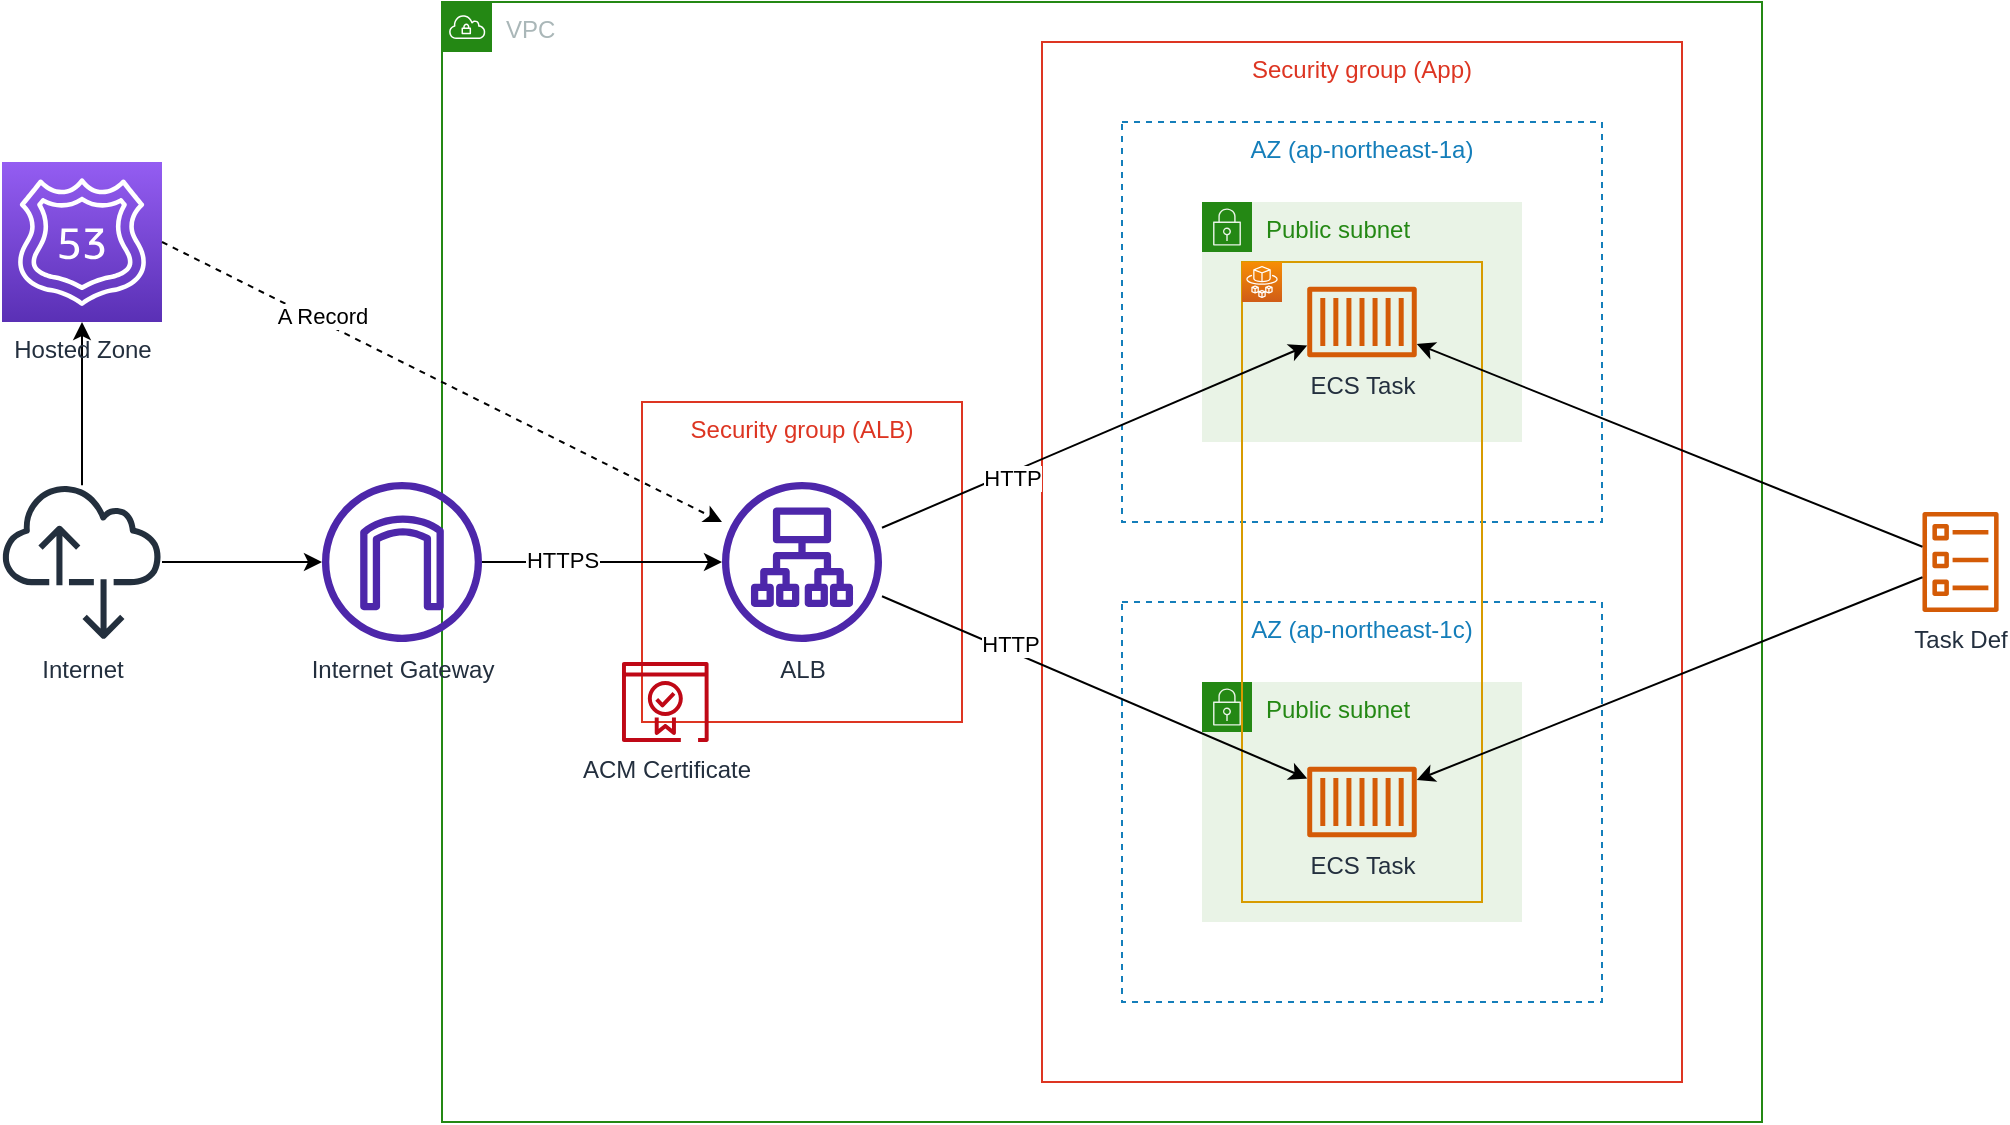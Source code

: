 <mxfile version="16.0.2" type="device" pages="2"><diagram id="Fsip5EUO0kGZI9dFaYrg" name="ecs-alb-basic-architecture"><mxGraphModel dx="1106" dy="997" grid="1" gridSize="10" guides="1" tooltips="1" connect="1" arrows="1" fold="1" page="1" pageScale="1" pageWidth="1169" pageHeight="827" math="0" shadow="0"><root><mxCell id="0"/><mxCell id="1" parent="0"/><mxCell id="QJ1Sk9s5tQomJcxEshfD-1" value="VPC" style="points=[[0,0],[0.25,0],[0.5,0],[0.75,0],[1,0],[1,0.25],[1,0.5],[1,0.75],[1,1],[0.75,1],[0.5,1],[0.25,1],[0,1],[0,0.75],[0,0.5],[0,0.25]];outlineConnect=0;gradientColor=none;html=1;whiteSpace=wrap;fontSize=12;fontStyle=0;container=1;pointerEvents=0;collapsible=0;recursiveResize=0;shape=mxgraph.aws4.group;grIcon=mxgraph.aws4.group_vpc;strokeColor=#248814;fillColor=none;verticalAlign=top;align=left;spacingLeft=30;fontColor=#AAB7B8;dashed=0;" parent="1" vertex="1"><mxGeometry x="260" y="120" width="660" height="560" as="geometry"/></mxCell><mxCell id="QJ1Sk9s5tQomJcxEshfD-10" value="Security group (ALB)" style="fillColor=none;strokeColor=#DD3522;verticalAlign=top;fontStyle=0;fontColor=#DD3522;" parent="QJ1Sk9s5tQomJcxEshfD-1" vertex="1"><mxGeometry x="100" y="200" width="160" height="160" as="geometry"/></mxCell><mxCell id="QJ1Sk9s5tQomJcxEshfD-9" value="Security group (App)" style="fillColor=none;strokeColor=#DD3522;verticalAlign=top;fontStyle=0;fontColor=#DD3522;" parent="QJ1Sk9s5tQomJcxEshfD-1" vertex="1"><mxGeometry x="300" y="20" width="320" height="520" as="geometry"/></mxCell><mxCell id="QJ1Sk9s5tQomJcxEshfD-17" value="AZ (ap-northeast-1c)" style="fillColor=none;strokeColor=#147EBA;dashed=1;verticalAlign=top;fontStyle=0;fontColor=#147EBA;" parent="QJ1Sk9s5tQomJcxEshfD-1" vertex="1"><mxGeometry x="340" y="300" width="240" height="200" as="geometry"/></mxCell><mxCell id="QJ1Sk9s5tQomJcxEshfD-15" value="Public subnet" style="points=[[0,0],[0.25,0],[0.5,0],[0.75,0],[1,0],[1,0.25],[1,0.5],[1,0.75],[1,1],[0.75,1],[0.5,1],[0.25,1],[0,1],[0,0.75],[0,0.5],[0,0.25]];outlineConnect=0;gradientColor=none;html=1;whiteSpace=wrap;fontSize=12;fontStyle=0;container=1;pointerEvents=0;collapsible=0;recursiveResize=0;shape=mxgraph.aws4.group;grIcon=mxgraph.aws4.group_security_group;grStroke=0;strokeColor=#248814;fillColor=#E9F3E6;verticalAlign=top;align=left;spacingLeft=30;fontColor=#248814;dashed=0;" parent="QJ1Sk9s5tQomJcxEshfD-1" vertex="1"><mxGeometry x="380" y="340" width="160" height="120" as="geometry"/></mxCell><mxCell id="QJ1Sk9s5tQomJcxEshfD-16" value="ECS Task" style="sketch=0;outlineConnect=0;fontColor=#232F3E;gradientColor=none;fillColor=#D45B07;strokeColor=none;dashed=0;verticalLabelPosition=bottom;verticalAlign=top;align=center;html=1;fontSize=12;fontStyle=0;aspect=fixed;pointerEvents=1;shape=mxgraph.aws4.container_1;" parent="QJ1Sk9s5tQomJcxEshfD-15" vertex="1"><mxGeometry x="52.61" y="42.31" width="54.77" height="35.37" as="geometry"/></mxCell><mxCell id="QJ1Sk9s5tQomJcxEshfD-13" value="AZ (ap-northeast-1a)" style="fillColor=none;strokeColor=#147EBA;dashed=1;verticalAlign=top;fontStyle=0;fontColor=#147EBA;" parent="QJ1Sk9s5tQomJcxEshfD-1" vertex="1"><mxGeometry x="340" y="60" width="240" height="200" as="geometry"/></mxCell><mxCell id="QJ1Sk9s5tQomJcxEshfD-5" value="Public subnet" style="points=[[0,0],[0.25,0],[0.5,0],[0.75,0],[1,0],[1,0.25],[1,0.5],[1,0.75],[1,1],[0.75,1],[0.5,1],[0.25,1],[0,1],[0,0.75],[0,0.5],[0,0.25]];outlineConnect=0;gradientColor=none;html=1;whiteSpace=wrap;fontSize=12;fontStyle=0;container=1;pointerEvents=0;collapsible=0;recursiveResize=0;shape=mxgraph.aws4.group;grIcon=mxgraph.aws4.group_security_group;grStroke=0;strokeColor=#248814;fillColor=#E9F3E6;verticalAlign=top;align=left;spacingLeft=30;fontColor=#248814;dashed=0;" parent="QJ1Sk9s5tQomJcxEshfD-1" vertex="1"><mxGeometry x="380" y="100" width="160" height="120" as="geometry"/></mxCell><mxCell id="ewftRKtSqcJExHA1y1CK-12" value="ACM Certificate" style="sketch=0;outlineConnect=0;fontColor=#232F3E;gradientColor=none;fillColor=#BF0816;strokeColor=none;dashed=0;verticalLabelPosition=bottom;verticalAlign=top;align=center;html=1;fontSize=12;fontStyle=0;aspect=fixed;pointerEvents=1;shape=mxgraph.aws4.certificate_manager_2;" parent="QJ1Sk9s5tQomJcxEshfD-1" vertex="1"><mxGeometry x="90" y="330" width="43.33" height="40" as="geometry"/></mxCell><mxCell id="QJ1Sk9s5tQomJcxEshfD-14" value="ECS Task" style="sketch=0;outlineConnect=0;fontColor=#232F3E;gradientColor=none;fillColor=#D45B07;strokeColor=none;dashed=0;verticalLabelPosition=bottom;verticalAlign=top;align=center;html=1;fontSize=12;fontStyle=0;aspect=fixed;pointerEvents=1;shape=mxgraph.aws4.container_1;" parent="QJ1Sk9s5tQomJcxEshfD-1" vertex="1"><mxGeometry x="432.61" y="142.31" width="54.77" height="35.37" as="geometry"/></mxCell><mxCell id="ewftRKtSqcJExHA1y1CK-3" value="" style="fillColor=none;strokeColor=#d79b00;verticalAlign=top;fontStyle=0;" parent="QJ1Sk9s5tQomJcxEshfD-1" vertex="1"><mxGeometry x="400" y="130" width="120" height="320" as="geometry"/></mxCell><mxCell id="ewftRKtSqcJExHA1y1CK-4" value="" style="sketch=0;points=[[0,0,0],[0.25,0,0],[0.5,0,0],[0.75,0,0],[1,0,0],[0,1,0],[0.25,1,0],[0.5,1,0],[0.75,1,0],[1,1,0],[0,0.25,0],[0,0.5,0],[0,0.75,0],[1,0.25,0],[1,0.5,0],[1,0.75,0]];outlineConnect=0;fontColor=#232F3E;gradientColor=#F78E04;gradientDirection=north;fillColor=#D05C17;strokeColor=#ffffff;dashed=0;verticalLabelPosition=bottom;verticalAlign=top;align=center;html=1;fontSize=12;fontStyle=0;aspect=fixed;shape=mxgraph.aws4.resourceIcon;resIcon=mxgraph.aws4.fargate;" parent="QJ1Sk9s5tQomJcxEshfD-1" vertex="1"><mxGeometry x="400" y="130" width="20" height="20" as="geometry"/></mxCell><mxCell id="QJ1Sk9s5tQomJcxEshfD-33" value="" style="edgeStyle=none;rounded=0;orthogonalLoop=1;jettySize=auto;html=1;" parent="1" source="QJ1Sk9s5tQomJcxEshfD-12" target="QJ1Sk9s5tQomJcxEshfD-7" edge="1"><mxGeometry relative="1" as="geometry"/></mxCell><mxCell id="ewftRKtSqcJExHA1y1CK-13" style="edgeStyle=none;rounded=0;orthogonalLoop=1;jettySize=auto;html=1;entryX=0.5;entryY=1;entryDx=0;entryDy=0;entryPerimeter=0;" parent="1" source="QJ1Sk9s5tQomJcxEshfD-12" target="ewftRKtSqcJExHA1y1CK-11" edge="1"><mxGeometry relative="1" as="geometry"/></mxCell><mxCell id="QJ1Sk9s5tQomJcxEshfD-12" value="Internet" style="sketch=0;outlineConnect=0;fontColor=#232F3E;gradientColor=none;fillColor=#232F3D;strokeColor=none;dashed=0;verticalLabelPosition=bottom;verticalAlign=top;align=center;html=1;fontSize=12;fontStyle=0;aspect=fixed;pointerEvents=1;shape=mxgraph.aws4.internet_alt2;" parent="1" vertex="1"><mxGeometry x="40" y="360" width="80" height="80" as="geometry"/></mxCell><mxCell id="QJ1Sk9s5tQomJcxEshfD-8" value="ALB" style="sketch=0;outlineConnect=0;fontColor=#232F3E;gradientColor=none;fillColor=#4D27AA;strokeColor=none;dashed=0;verticalLabelPosition=bottom;verticalAlign=top;align=center;html=1;fontSize=12;fontStyle=0;aspect=fixed;pointerEvents=1;shape=mxgraph.aws4.application_load_balancer;" parent="1" vertex="1"><mxGeometry x="400" y="360" width="80" height="80" as="geometry"/></mxCell><mxCell id="QJ1Sk9s5tQomJcxEshfD-34" style="edgeStyle=none;rounded=0;orthogonalLoop=1;jettySize=auto;html=1;" parent="1" source="QJ1Sk9s5tQomJcxEshfD-7" target="QJ1Sk9s5tQomJcxEshfD-8" edge="1"><mxGeometry relative="1" as="geometry"/></mxCell><mxCell id="ewftRKtSqcJExHA1y1CK-17" value="HTTPS" style="edgeLabel;html=1;align=center;verticalAlign=middle;resizable=0;points=[];" parent="QJ1Sk9s5tQomJcxEshfD-34" vertex="1" connectable="0"><mxGeometry x="-0.333" y="1" relative="1" as="geometry"><mxPoint as="offset"/></mxGeometry></mxCell><mxCell id="QJ1Sk9s5tQomJcxEshfD-7" value="Internet Gateway" style="sketch=0;outlineConnect=0;fontColor=#232F3E;gradientColor=none;fillColor=#4D27AA;strokeColor=none;dashed=0;verticalLabelPosition=bottom;verticalAlign=top;align=center;html=1;fontSize=12;fontStyle=0;aspect=fixed;pointerEvents=1;shape=mxgraph.aws4.internet_gateway;" parent="1" vertex="1"><mxGeometry x="200" y="360" width="80" height="80" as="geometry"/></mxCell><mxCell id="ewftRKtSqcJExHA1y1CK-11" value="Hosted Zone" style="sketch=0;points=[[0,0,0],[0.25,0,0],[0.5,0,0],[0.75,0,0],[1,0,0],[0,1,0],[0.25,1,0],[0.5,1,0],[0.75,1,0],[1,1,0],[0,0.25,0],[0,0.5,0],[0,0.75,0],[1,0.25,0],[1,0.5,0],[1,0.75,0]];outlineConnect=0;fontColor=#232F3E;gradientColor=#945DF2;gradientDirection=north;fillColor=#5A30B5;strokeColor=#ffffff;dashed=0;verticalLabelPosition=bottom;verticalAlign=top;align=center;html=1;fontSize=12;fontStyle=0;aspect=fixed;shape=mxgraph.aws4.resourceIcon;resIcon=mxgraph.aws4.route_53;" parent="1" vertex="1"><mxGeometry x="40" y="200" width="80" height="80" as="geometry"/></mxCell><mxCell id="ewftRKtSqcJExHA1y1CK-15" value="" style="endArrow=classic;dashed=1;html=1;rounded=0;exitX=1;exitY=0.5;exitDx=0;exitDy=0;exitPerimeter=0;endFill=1;" parent="1" source="ewftRKtSqcJExHA1y1CK-11" target="QJ1Sk9s5tQomJcxEshfD-8" edge="1"><mxGeometry width="50" height="50" relative="1" as="geometry"><mxPoint x="200" y="570" as="sourcePoint"/><mxPoint x="250" y="520" as="targetPoint"/></mxGeometry></mxCell><mxCell id="ewftRKtSqcJExHA1y1CK-16" value="A Record" style="edgeLabel;html=1;align=center;verticalAlign=middle;resizable=0;points=[];" parent="ewftRKtSqcJExHA1y1CK-15" vertex="1" connectable="0"><mxGeometry x="0.007" relative="1" as="geometry"><mxPoint x="-61" y="-34" as="offset"/></mxGeometry></mxCell><mxCell id="QJ1Sk9s5tQomJcxEshfD-35" style="edgeStyle=none;rounded=0;orthogonalLoop=1;jettySize=auto;html=1;" parent="1" source="QJ1Sk9s5tQomJcxEshfD-8" target="QJ1Sk9s5tQomJcxEshfD-14" edge="1"><mxGeometry relative="1" as="geometry"><mxPoint x="520" y="374.546" as="sourcePoint"/></mxGeometry></mxCell><mxCell id="ewftRKtSqcJExHA1y1CK-18" value="HTTP" style="edgeLabel;html=1;align=center;verticalAlign=middle;resizable=0;points=[];" parent="QJ1Sk9s5tQomJcxEshfD-35" vertex="1" connectable="0"><mxGeometry x="-0.009" relative="1" as="geometry"><mxPoint x="-40" y="20" as="offset"/></mxGeometry></mxCell><mxCell id="QJ1Sk9s5tQomJcxEshfD-36" value="HTTP" style="edgeStyle=none;rounded=0;orthogonalLoop=1;jettySize=auto;html=1;" parent="1" source="QJ1Sk9s5tQomJcxEshfD-8" target="QJ1Sk9s5tQomJcxEshfD-16" edge="1"><mxGeometry x="-0.412" y="3" relative="1" as="geometry"><mxPoint as="offset"/><mxPoint x="520" y="418.181" as="sourcePoint"/></mxGeometry></mxCell><mxCell id="QJ1Sk9s5tQomJcxEshfD-18" value="Task Def" style="sketch=0;outlineConnect=0;fontColor=#232F3E;gradientColor=none;fillColor=#D45B07;strokeColor=none;dashed=0;verticalLabelPosition=bottom;verticalAlign=top;align=center;html=1;fontSize=12;fontStyle=0;aspect=fixed;pointerEvents=1;shape=mxgraph.aws4.ecs_task;" parent="1" vertex="1"><mxGeometry x="1000" y="375" width="38.54" height="50" as="geometry"/></mxCell><mxCell id="QJ1Sk9s5tQomJcxEshfD-37" style="edgeStyle=none;rounded=0;orthogonalLoop=1;jettySize=auto;html=1;" parent="1" source="QJ1Sk9s5tQomJcxEshfD-18" target="QJ1Sk9s5tQomJcxEshfD-14" edge="1"><mxGeometry relative="1" as="geometry"/></mxCell><mxCell id="QJ1Sk9s5tQomJcxEshfD-38" style="edgeStyle=none;rounded=0;orthogonalLoop=1;jettySize=auto;html=1;" parent="1" source="QJ1Sk9s5tQomJcxEshfD-18" target="QJ1Sk9s5tQomJcxEshfD-16" edge="1"><mxGeometry relative="1" as="geometry"/></mxCell></root></mxGraphModel></diagram><diagram id="jqXdnkt3vtW0OfLzyxwy" name="ecs-service-discovery-architecture"><mxGraphModel dx="1106" dy="997" grid="1" gridSize="10" guides="1" tooltips="1" connect="1" arrows="1" fold="1" page="1" pageScale="1" pageWidth="1169" pageHeight="827" math="0" shadow="0"><root><mxCell id="jm7ysmDQY85TPiy1sTzS-0"/><mxCell id="jm7ysmDQY85TPiy1sTzS-1" parent="jm7ysmDQY85TPiy1sTzS-0"/><mxCell id="pu6vu_CXS1iWBvBCgVO3-0" value="VPC" style="points=[[0,0],[0.25,0],[0.5,0],[0.75,0],[1,0],[1,0.25],[1,0.5],[1,0.75],[1,1],[0.75,1],[0.5,1],[0.25,1],[0,1],[0,0.75],[0,0.5],[0,0.25]];outlineConnect=0;gradientColor=none;html=1;whiteSpace=wrap;fontSize=12;fontStyle=0;container=1;pointerEvents=0;collapsible=0;recursiveResize=0;shape=mxgraph.aws4.group;grIcon=mxgraph.aws4.group_vpc;strokeColor=#248814;fillColor=none;verticalAlign=top;align=left;spacingLeft=30;fontColor=#AAB7B8;dashed=0;" vertex="1" parent="jm7ysmDQY85TPiy1sTzS-1"><mxGeometry x="240" y="80" width="440" height="520" as="geometry"/></mxCell><mxCell id="pu6vu_CXS1iWBvBCgVO3-1" value="Security group (App)" style="fillColor=none;strokeColor=#DD3522;verticalAlign=top;fontStyle=0;fontColor=#DD3522;" vertex="1" parent="pu6vu_CXS1iWBvBCgVO3-0"><mxGeometry x="80" y="40" width="320" height="440" as="geometry"/></mxCell><mxCell id="pu6vu_CXS1iWBvBCgVO3-12" value="ECS Service (service-a)" style="fillColor=none;strokeColor=#d79b00;verticalAlign=top;fontStyle=0;fontColor=#999999;" vertex="1" parent="pu6vu_CXS1iWBvBCgVO3-0"><mxGeometry x="120" y="80" width="240" height="120" as="geometry"/></mxCell><mxCell id="pu6vu_CXS1iWBvBCgVO3-25" value="" style="sketch=0;points=[[0,0,0],[0.25,0,0],[0.5,0,0],[0.75,0,0],[1,0,0],[0,1,0],[0.25,1,0],[0.5,1,0],[0.75,1,0],[1,1,0],[0,0.25,0],[0,0.5,0],[0,0.75,0],[1,0.25,0],[1,0.5,0],[1,0.75,0]];outlineConnect=0;fontColor=#232F3E;gradientColor=#F78E04;gradientDirection=north;fillColor=#D05C17;strokeColor=#ffffff;dashed=0;verticalLabelPosition=bottom;verticalAlign=top;align=center;html=1;fontSize=12;fontStyle=0;aspect=fixed;shape=mxgraph.aws4.resourceIcon;resIcon=mxgraph.aws4.fargate;" vertex="1" parent="pu6vu_CXS1iWBvBCgVO3-0"><mxGeometry x="120" y="80" width="20" height="20" as="geometry"/></mxCell><mxCell id="pu6vu_CXS1iWBvBCgVO3-30" value="ECS Task" style="sketch=0;outlineConnect=0;fontColor=#232F3E;gradientColor=none;fillColor=#D45B07;strokeColor=none;dashed=0;verticalLabelPosition=bottom;verticalAlign=top;align=center;html=1;fontSize=12;fontStyle=0;aspect=fixed;pointerEvents=1;shape=mxgraph.aws4.container_1;" vertex="1" parent="pu6vu_CXS1iWBvBCgVO3-0"><mxGeometry x="250" y="119.99" width="66.61" height="43.02" as="geometry"/></mxCell><mxCell id="pu6vu_CXS1iWBvBCgVO3-7" value="ECS Task" style="sketch=0;outlineConnect=0;fontColor=#232F3E;gradientColor=none;fillColor=#D45B07;strokeColor=none;dashed=0;verticalLabelPosition=bottom;verticalAlign=top;align=center;html=1;fontSize=12;fontStyle=0;aspect=fixed;pointerEvents=1;shape=mxgraph.aws4.container_1;" vertex="1" parent="pu6vu_CXS1iWBvBCgVO3-0"><mxGeometry x="163.38" y="119.99" width="66.62" height="43.03" as="geometry"/></mxCell><mxCell id="pu6vu_CXS1iWBvBCgVO3-37" style="edgeStyle=none;rounded=0;orthogonalLoop=1;jettySize=auto;html=1;entryX=0.75;entryY=1;entryDx=0;entryDy=0;fontColor=#999999;exitX=0.75;exitY=0;exitDx=0;exitDy=0;" edge="1" parent="pu6vu_CXS1iWBvBCgVO3-0" source="pu6vu_CXS1iWBvBCgVO3-32" target="pu6vu_CXS1iWBvBCgVO3-12"><mxGeometry relative="1" as="geometry"/></mxCell><mxCell id="pu6vu_CXS1iWBvBCgVO3-39" value="service-a.xxx.local" style="edgeLabel;html=1;align=center;verticalAlign=middle;resizable=0;points=[];fontColor=#000000;" vertex="1" connectable="0" parent="pu6vu_CXS1iWBvBCgVO3-37"><mxGeometry x="0.275" y="2" relative="1" as="geometry"><mxPoint as="offset"/></mxGeometry></mxCell><mxCell id="pu6vu_CXS1iWBvBCgVO3-32" value="ECS Service (service-b)" style="fillColor=none;strokeColor=#d79b00;verticalAlign=top;fontStyle=0;fontColor=#999999;" vertex="1" parent="pu6vu_CXS1iWBvBCgVO3-0"><mxGeometry x="120" y="320" width="240" height="120" as="geometry"/></mxCell><mxCell id="pu6vu_CXS1iWBvBCgVO3-36" style="rounded=0;orthogonalLoop=1;jettySize=auto;html=1;entryX=0.25;entryY=0;entryDx=0;entryDy=0;fontColor=#999999;exitX=0.25;exitY=1;exitDx=0;exitDy=0;" edge="1" parent="pu6vu_CXS1iWBvBCgVO3-0" source="pu6vu_CXS1iWBvBCgVO3-12" target="pu6vu_CXS1iWBvBCgVO3-32"><mxGeometry relative="1" as="geometry"/></mxCell><mxCell id="pu6vu_CXS1iWBvBCgVO3-38" value="service-b.xxx.local" style="edgeLabel;html=1;align=center;verticalAlign=middle;resizable=0;points=[];fontColor=#000000;" vertex="1" connectable="0" parent="pu6vu_CXS1iWBvBCgVO3-36"><mxGeometry x="-0.05" y="1" relative="1" as="geometry"><mxPoint y="12" as="offset"/></mxGeometry></mxCell><mxCell id="pu6vu_CXS1iWBvBCgVO3-33" value="" style="sketch=0;points=[[0,0,0],[0.25,0,0],[0.5,0,0],[0.75,0,0],[1,0,0],[0,1,0],[0.25,1,0],[0.5,1,0],[0.75,1,0],[1,1,0],[0,0.25,0],[0,0.5,0],[0,0.75,0],[1,0.25,0],[1,0.5,0],[1,0.75,0]];outlineConnect=0;fontColor=#232F3E;gradientColor=#F78E04;gradientDirection=north;fillColor=#D05C17;strokeColor=#ffffff;dashed=0;verticalLabelPosition=bottom;verticalAlign=top;align=center;html=1;fontSize=12;fontStyle=0;aspect=fixed;shape=mxgraph.aws4.resourceIcon;resIcon=mxgraph.aws4.fargate;" vertex="1" parent="pu6vu_CXS1iWBvBCgVO3-0"><mxGeometry x="120" y="320" width="20" height="20" as="geometry"/></mxCell><mxCell id="pu6vu_CXS1iWBvBCgVO3-34" value="ECS Task" style="sketch=0;outlineConnect=0;fontColor=#232F3E;gradientColor=none;fillColor=#D45B07;strokeColor=none;dashed=0;verticalLabelPosition=bottom;verticalAlign=top;align=center;html=1;fontSize=12;fontStyle=0;aspect=fixed;pointerEvents=1;shape=mxgraph.aws4.container_1;" vertex="1" parent="pu6vu_CXS1iWBvBCgVO3-0"><mxGeometry x="250" y="360.01" width="66.61" height="43.02" as="geometry"/></mxCell><mxCell id="pu6vu_CXS1iWBvBCgVO3-35" value="ECS Task" style="sketch=0;outlineConnect=0;fontColor=#232F3E;gradientColor=none;fillColor=#D45B07;strokeColor=none;dashed=0;verticalLabelPosition=bottom;verticalAlign=top;align=center;html=1;fontSize=12;fontStyle=0;aspect=fixed;pointerEvents=1;shape=mxgraph.aws4.container_1;" vertex="1" parent="pu6vu_CXS1iWBvBCgVO3-0"><mxGeometry x="163.38" y="360" width="66.62" height="43.03" as="geometry"/></mxCell><mxCell id="pu6vu_CXS1iWBvBCgVO3-23" value="Internet Gateway" style="sketch=0;outlineConnect=0;fontColor=#232F3E;gradientColor=none;fillColor=#4D27AA;strokeColor=none;dashed=0;verticalLabelPosition=bottom;verticalAlign=top;align=center;html=1;fontSize=12;fontStyle=0;aspect=fixed;pointerEvents=1;shape=mxgraph.aws4.internet_gateway;" vertex="1" parent="jm7ysmDQY85TPiy1sTzS-1"><mxGeometry x="200" y="280" width="80" height="80" as="geometry"/></mxCell><mxCell id="pu6vu_CXS1iWBvBCgVO3-2" value="" style="edgeStyle=none;rounded=0;orthogonalLoop=1;jettySize=auto;html=1;" edge="1" parent="jm7ysmDQY85TPiy1sTzS-1" source="pu6vu_CXS1iWBvBCgVO3-4" target="pu6vu_CXS1iWBvBCgVO3-23"><mxGeometry relative="1" as="geometry"/></mxCell><mxCell id="pu6vu_CXS1iWBvBCgVO3-4" value="Internet" style="sketch=0;outlineConnect=0;fontColor=#232F3E;gradientColor=none;fillColor=#232F3D;strokeColor=none;dashed=0;verticalLabelPosition=bottom;verticalAlign=top;align=center;html=1;fontSize=12;fontStyle=0;aspect=fixed;pointerEvents=1;shape=mxgraph.aws4.internet_alt2;" vertex="1" parent="jm7ysmDQY85TPiy1sTzS-1"><mxGeometry x="40" y="280" width="80" height="80" as="geometry"/></mxCell><mxCell id="pu6vu_CXS1iWBvBCgVO3-26" value="Route 53" style="sketch=0;points=[[0,0,0],[0.25,0,0],[0.5,0,0],[0.75,0,0],[1,0,0],[0,1,0],[0.25,1,0],[0.5,1,0],[0.75,1,0],[1,1,0],[0,0.25,0],[0,0.5,0],[0,0.75,0],[1,0.25,0],[1,0.5,0],[1,0.75,0]];outlineConnect=0;fontColor=#232F3E;gradientColor=#945DF2;gradientDirection=north;fillColor=#5A30B5;strokeColor=#ffffff;dashed=0;verticalLabelPosition=bottom;verticalAlign=top;align=center;html=1;fontSize=12;fontStyle=0;aspect=fixed;shape=mxgraph.aws4.resourceIcon;resIcon=mxgraph.aws4.route_53;" vertex="1" parent="jm7ysmDQY85TPiy1sTzS-1"><mxGeometry x="760" y="300" width="80" height="80" as="geometry"/></mxCell><mxCell id="i3Lry-pzE8AWlDyK_31z-1" style="edgeStyle=none;rounded=0;orthogonalLoop=1;jettySize=auto;html=1;entryX=1;entryY=0.5;entryDx=0;entryDy=0;fontColor=#000000;exitX=0;exitY=0.25;exitDx=0;exitDy=0;exitPerimeter=0;dashed=1;" edge="1" parent="jm7ysmDQY85TPiy1sTzS-1" source="pu6vu_CXS1iWBvBCgVO3-26" target="pu6vu_CXS1iWBvBCgVO3-12"><mxGeometry relative="1" as="geometry"/></mxCell><mxCell id="DaXpHEzgHnVfxANb9-z4-0" value="SRV / A Record" style="edgeLabel;html=1;align=center;verticalAlign=middle;resizable=0;points=[];fontColor=#000000;" vertex="1" connectable="0" parent="i3Lry-pzE8AWlDyK_31z-1"><mxGeometry x="-0.145" y="-1" relative="1" as="geometry"><mxPoint x="8" y="4" as="offset"/></mxGeometry></mxCell><mxCell id="i3Lry-pzE8AWlDyK_31z-0" style="edgeStyle=none;rounded=0;orthogonalLoop=1;jettySize=auto;html=1;entryX=1;entryY=0.5;entryDx=0;entryDy=0;fontColor=#000000;dashed=1;" edge="1" parent="jm7ysmDQY85TPiy1sTzS-1" source="pu6vu_CXS1iWBvBCgVO3-26" target="pu6vu_CXS1iWBvBCgVO3-32"><mxGeometry relative="1" as="geometry"/></mxCell><mxCell id="DaXpHEzgHnVfxANb9-z4-1" value="SRV / A Record" style="edgeLabel;html=1;align=center;verticalAlign=middle;resizable=0;points=[];fontColor=#000000;" vertex="1" connectable="0" parent="i3Lry-pzE8AWlDyK_31z-0"><mxGeometry x="-0.165" relative="1" as="geometry"><mxPoint x="7" y="-4" as="offset"/></mxGeometry></mxCell></root></mxGraphModel></diagram></mxfile>